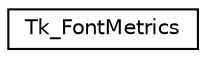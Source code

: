 digraph "Graphical Class Hierarchy"
{
  edge [fontname="Helvetica",fontsize="10",labelfontname="Helvetica",labelfontsize="10"];
  node [fontname="Helvetica",fontsize="10",shape=record];
  rankdir="LR";
  Node1 [label="Tk_FontMetrics",height=0.2,width=0.4,color="black", fillcolor="white", style="filled",URL="$struct_tk___font_metrics.html"];
}
